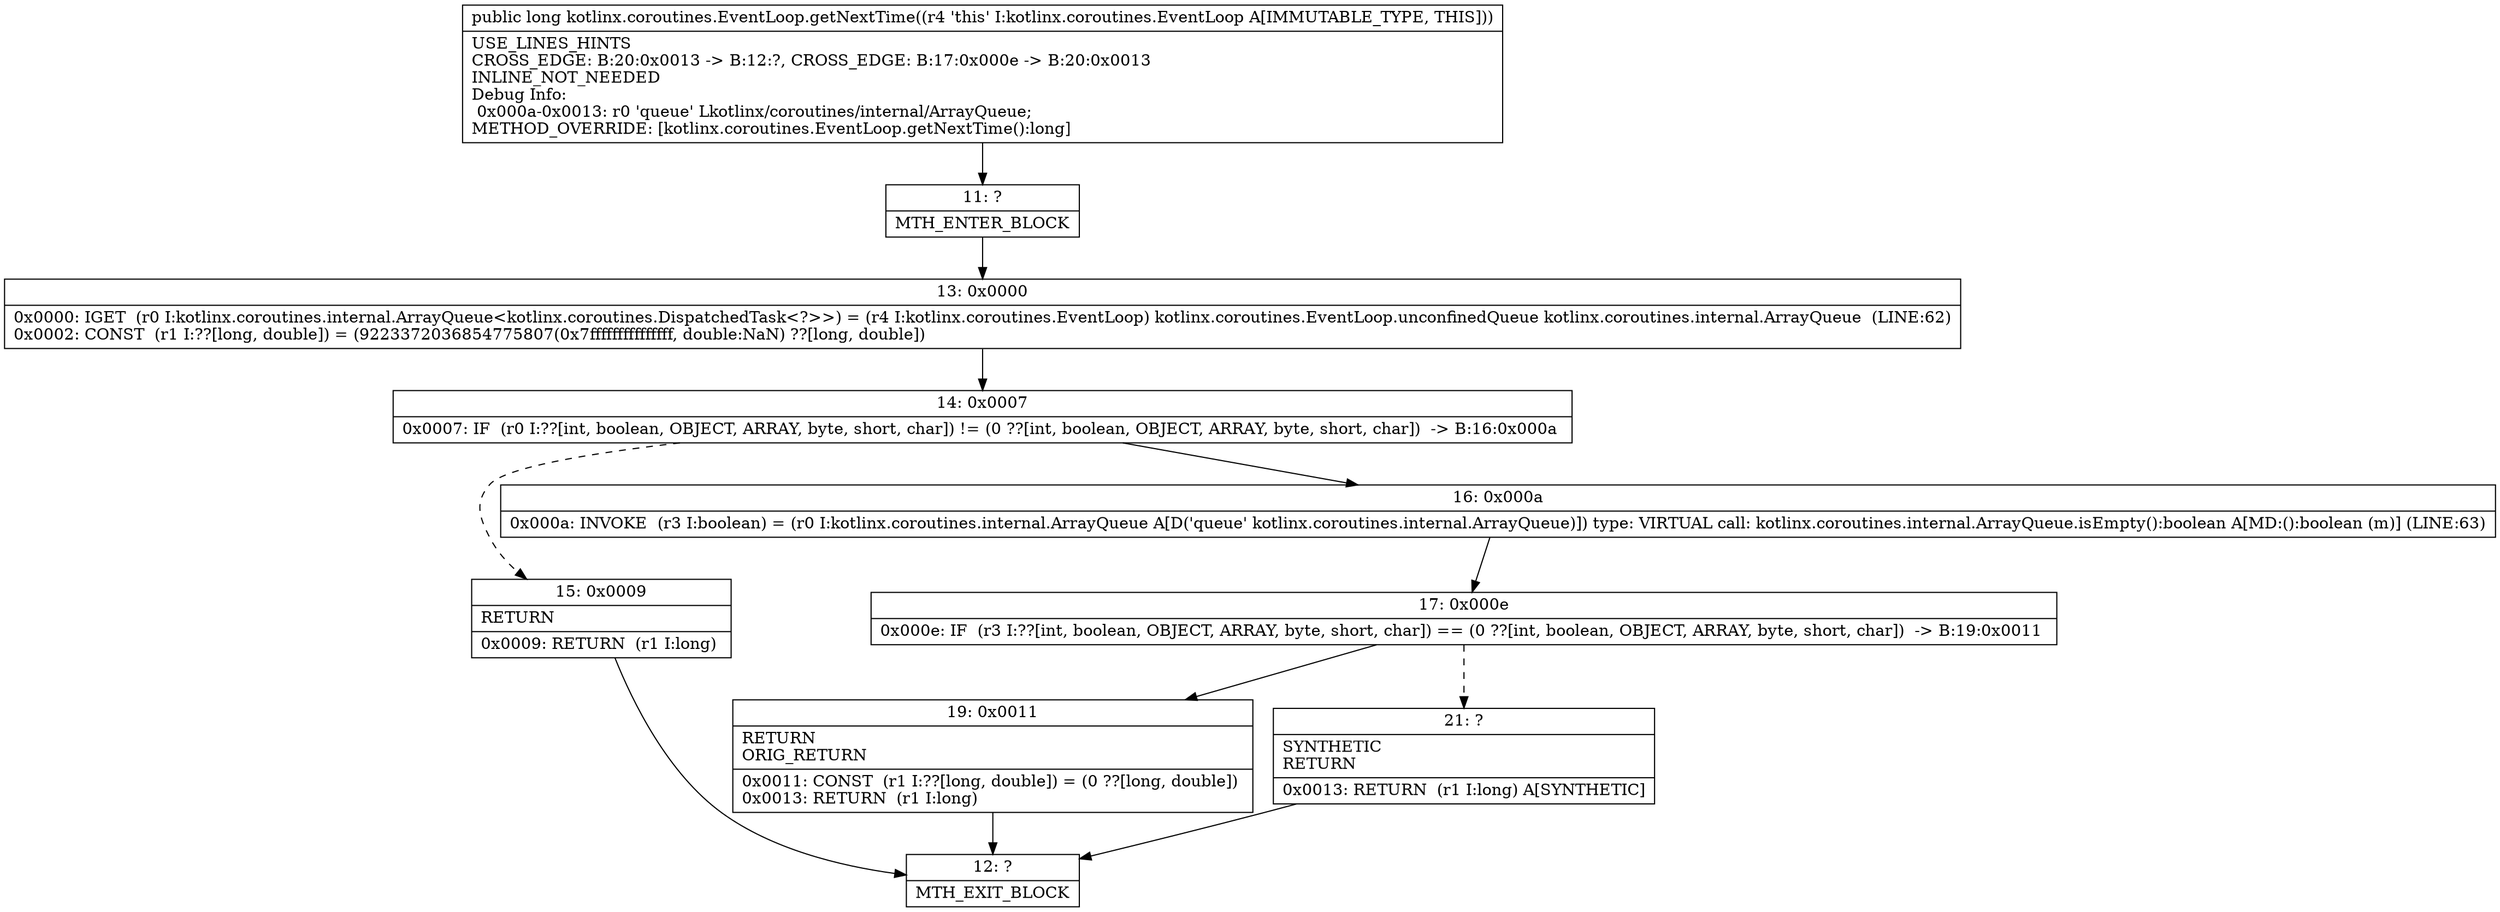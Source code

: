 digraph "CFG forkotlinx.coroutines.EventLoop.getNextTime()J" {
Node_11 [shape=record,label="{11\:\ ?|MTH_ENTER_BLOCK\l}"];
Node_13 [shape=record,label="{13\:\ 0x0000|0x0000: IGET  (r0 I:kotlinx.coroutines.internal.ArrayQueue\<kotlinx.coroutines.DispatchedTask\<?\>\>) = (r4 I:kotlinx.coroutines.EventLoop) kotlinx.coroutines.EventLoop.unconfinedQueue kotlinx.coroutines.internal.ArrayQueue  (LINE:62)\l0x0002: CONST  (r1 I:??[long, double]) = (9223372036854775807(0x7fffffffffffffff, double:NaN) ??[long, double]) \l}"];
Node_14 [shape=record,label="{14\:\ 0x0007|0x0007: IF  (r0 I:??[int, boolean, OBJECT, ARRAY, byte, short, char]) != (0 ??[int, boolean, OBJECT, ARRAY, byte, short, char])  \-\> B:16:0x000a \l}"];
Node_15 [shape=record,label="{15\:\ 0x0009|RETURN\l|0x0009: RETURN  (r1 I:long) \l}"];
Node_12 [shape=record,label="{12\:\ ?|MTH_EXIT_BLOCK\l}"];
Node_16 [shape=record,label="{16\:\ 0x000a|0x000a: INVOKE  (r3 I:boolean) = (r0 I:kotlinx.coroutines.internal.ArrayQueue A[D('queue' kotlinx.coroutines.internal.ArrayQueue)]) type: VIRTUAL call: kotlinx.coroutines.internal.ArrayQueue.isEmpty():boolean A[MD:():boolean (m)] (LINE:63)\l}"];
Node_17 [shape=record,label="{17\:\ 0x000e|0x000e: IF  (r3 I:??[int, boolean, OBJECT, ARRAY, byte, short, char]) == (0 ??[int, boolean, OBJECT, ARRAY, byte, short, char])  \-\> B:19:0x0011 \l}"];
Node_19 [shape=record,label="{19\:\ 0x0011|RETURN\lORIG_RETURN\l|0x0011: CONST  (r1 I:??[long, double]) = (0 ??[long, double]) \l0x0013: RETURN  (r1 I:long) \l}"];
Node_21 [shape=record,label="{21\:\ ?|SYNTHETIC\lRETURN\l|0x0013: RETURN  (r1 I:long) A[SYNTHETIC]\l}"];
MethodNode[shape=record,label="{public long kotlinx.coroutines.EventLoop.getNextTime((r4 'this' I:kotlinx.coroutines.EventLoop A[IMMUTABLE_TYPE, THIS]))  | USE_LINES_HINTS\lCROSS_EDGE: B:20:0x0013 \-\> B:12:?, CROSS_EDGE: B:17:0x000e \-\> B:20:0x0013\lINLINE_NOT_NEEDED\lDebug Info:\l  0x000a\-0x0013: r0 'queue' Lkotlinx\/coroutines\/internal\/ArrayQueue;\lMETHOD_OVERRIDE: [kotlinx.coroutines.EventLoop.getNextTime():long]\l}"];
MethodNode -> Node_11;Node_11 -> Node_13;
Node_13 -> Node_14;
Node_14 -> Node_15[style=dashed];
Node_14 -> Node_16;
Node_15 -> Node_12;
Node_16 -> Node_17;
Node_17 -> Node_19;
Node_17 -> Node_21[style=dashed];
Node_19 -> Node_12;
Node_21 -> Node_12;
}

